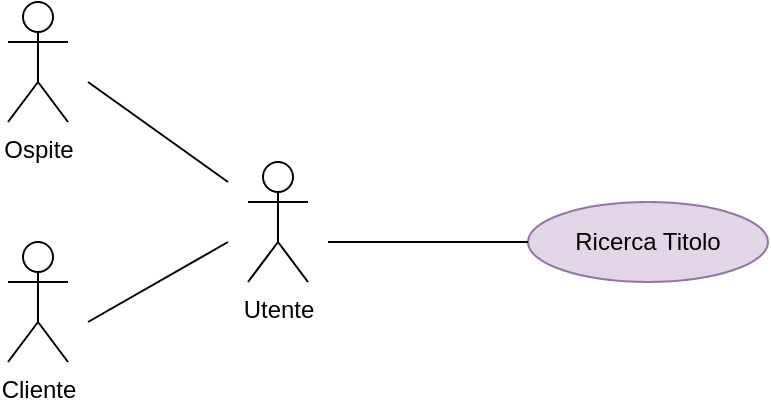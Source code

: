 <mxfile version="15.6.1" type="device"><diagram id="TrNVXB3QxGRaKXdLqnum" name="Page-1"><mxGraphModel dx="684" dy="662" grid="1" gridSize="10" guides="1" tooltips="1" connect="1" arrows="1" fold="1" page="1" pageScale="1" pageWidth="827" pageHeight="1169" math="0" shadow="0"><root><mxCell id="0"/><mxCell id="1" parent="0"/><mxCell id="iCvDkI6bxkvgrSPnhYjd-1" value="Ospite" style="shape=umlActor;verticalLabelPosition=bottom;verticalAlign=top;html=1;outlineConnect=0;" vertex="1" parent="1"><mxGeometry x="120" y="220" width="30" height="60" as="geometry"/></mxCell><mxCell id="iCvDkI6bxkvgrSPnhYjd-4" value="Cliente" style="shape=umlActor;verticalLabelPosition=bottom;verticalAlign=top;html=1;outlineConnect=0;" vertex="1" parent="1"><mxGeometry x="120" y="340" width="30" height="60" as="geometry"/></mxCell><mxCell id="iCvDkI6bxkvgrSPnhYjd-6" value="Utente" style="shape=umlActor;verticalLabelPosition=bottom;verticalAlign=top;html=1;outlineConnect=0;" vertex="1" parent="1"><mxGeometry x="240" y="300" width="30" height="60" as="geometry"/></mxCell><mxCell id="iCvDkI6bxkvgrSPnhYjd-7" value="Ricerca Titolo" style="ellipse;whiteSpace=wrap;html=1;fillColor=#e1d5e7;strokeColor=#9673a6;" vertex="1" parent="1"><mxGeometry x="380" y="320" width="120" height="40" as="geometry"/></mxCell><mxCell id="iCvDkI6bxkvgrSPnhYjd-8" value="" style="endArrow=none;html=1;rounded=0;" edge="1" parent="1"><mxGeometry width="50" height="50" relative="1" as="geometry"><mxPoint x="160" y="260" as="sourcePoint"/><mxPoint x="230" y="310" as="targetPoint"/></mxGeometry></mxCell><mxCell id="iCvDkI6bxkvgrSPnhYjd-9" value="" style="endArrow=none;html=1;rounded=0;" edge="1" parent="1"><mxGeometry width="50" height="50" relative="1" as="geometry"><mxPoint x="160" y="380" as="sourcePoint"/><mxPoint x="230" y="340" as="targetPoint"/></mxGeometry></mxCell><mxCell id="iCvDkI6bxkvgrSPnhYjd-10" value="" style="endArrow=none;html=1;rounded=0;entryX=0;entryY=0.5;entryDx=0;entryDy=0;" edge="1" parent="1" target="iCvDkI6bxkvgrSPnhYjd-7"><mxGeometry width="50" height="50" relative="1" as="geometry"><mxPoint x="280" y="340" as="sourcePoint"/><mxPoint x="340" y="210" as="targetPoint"/></mxGeometry></mxCell></root></mxGraphModel></diagram></mxfile>